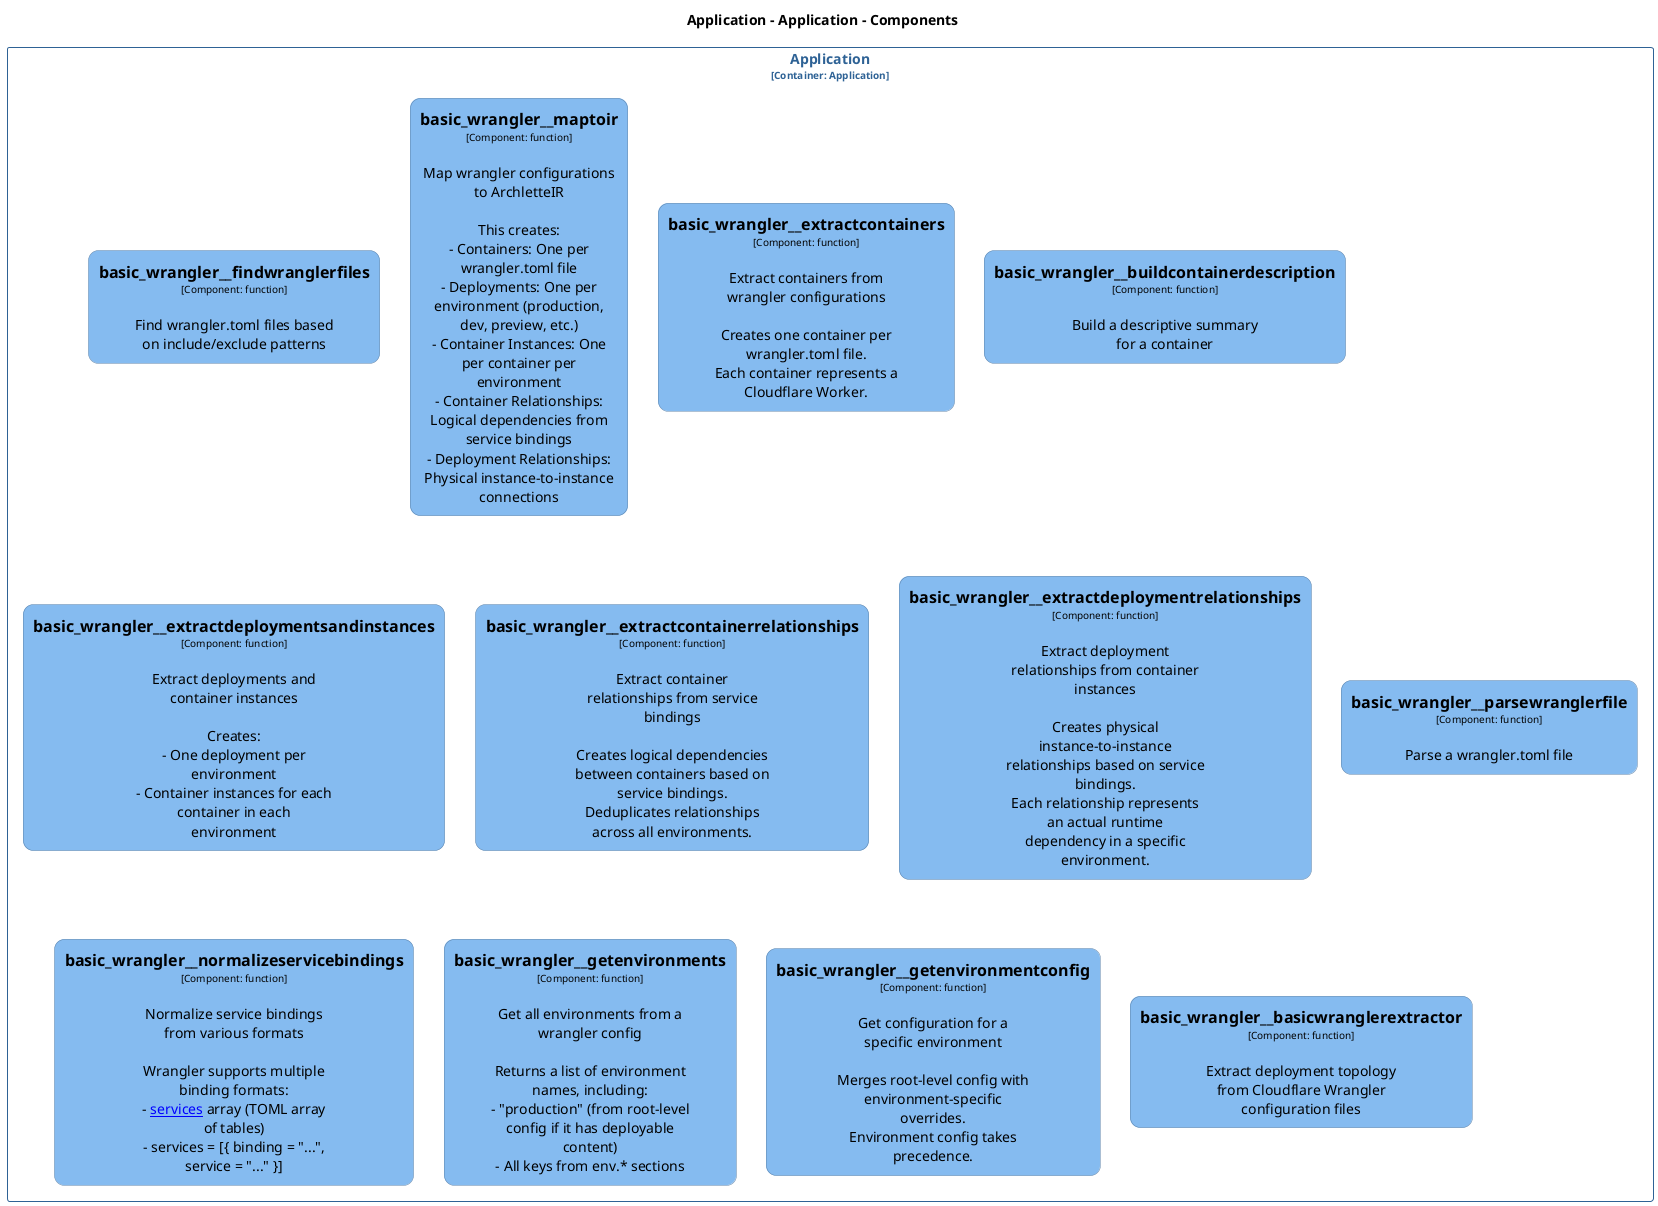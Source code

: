 @startuml
set separator none
title Application - Application - Components

top to bottom direction
skinparam ranksep 60
skinparam nodesep 30

skinparam {
  arrowFontSize 10
  defaultTextAlignment center
  wrapWidth 200
  maxMessageSize 100
  defaultFontName "Arial"
}

hide stereotype

skinparam rectangle<<Application.Application.basic_wrangler__basicwranglerextractor>> {
  BackgroundColor #85bbf0
  FontColor #000000
  BorderColor #5d82a8
  roundCorner 20
  shadowing false
}
skinparam rectangle<<Application.Application.basic_wrangler__buildcontainerdescription>> {
  BackgroundColor #85bbf0
  FontColor #000000
  BorderColor #5d82a8
  roundCorner 20
  shadowing false
}
skinparam rectangle<<Application.Application.basic_wrangler__extractcontainerrelationships>> {
  BackgroundColor #85bbf0
  FontColor #000000
  BorderColor #5d82a8
  roundCorner 20
  shadowing false
}
skinparam rectangle<<Application.Application.basic_wrangler__extractcontainers>> {
  BackgroundColor #85bbf0
  FontColor #000000
  BorderColor #5d82a8
  roundCorner 20
  shadowing false
}
skinparam rectangle<<Application.Application.basic_wrangler__extractdeploymentrelationships>> {
  BackgroundColor #85bbf0
  FontColor #000000
  BorderColor #5d82a8
  roundCorner 20
  shadowing false
}
skinparam rectangle<<Application.Application.basic_wrangler__extractdeploymentsandinstances>> {
  BackgroundColor #85bbf0
  FontColor #000000
  BorderColor #5d82a8
  roundCorner 20
  shadowing false
}
skinparam rectangle<<Application.Application.basic_wrangler__findwranglerfiles>> {
  BackgroundColor #85bbf0
  FontColor #000000
  BorderColor #5d82a8
  roundCorner 20
  shadowing false
}
skinparam rectangle<<Application.Application.basic_wrangler__getenvironmentconfig>> {
  BackgroundColor #85bbf0
  FontColor #000000
  BorderColor #5d82a8
  roundCorner 20
  shadowing false
}
skinparam rectangle<<Application.Application.basic_wrangler__getenvironments>> {
  BackgroundColor #85bbf0
  FontColor #000000
  BorderColor #5d82a8
  roundCorner 20
  shadowing false
}
skinparam rectangle<<Application.Application.basic_wrangler__maptoir>> {
  BackgroundColor #85bbf0
  FontColor #000000
  BorderColor #5d82a8
  roundCorner 20
  shadowing false
}
skinparam rectangle<<Application.Application.basic_wrangler__normalizeservicebindings>> {
  BackgroundColor #85bbf0
  FontColor #000000
  BorderColor #5d82a8
  roundCorner 20
  shadowing false
}
skinparam rectangle<<Application.Application.basic_wrangler__parsewranglerfile>> {
  BackgroundColor #85bbf0
  FontColor #000000
  BorderColor #5d82a8
  roundCorner 20
  shadowing false
}
skinparam rectangle<<Application.Application>> {
  BorderColor #2e6295
  FontColor #2e6295
  shadowing false
}

rectangle "Application\n<size:10>[Container: Application]</size>" <<Application.Application>> {
  rectangle "==basic_wrangler__findwranglerfiles\n<size:10>[Component: function]</size>\n\nFind wrangler.toml files based on include/exclude patterns" <<Application.Application.basic_wrangler__findwranglerfiles>> as Application.Application.basic_wrangler__findwranglerfiles
  rectangle "==basic_wrangler__maptoir\n<size:10>[Component: function]</size>\n\nMap wrangler configurations to ArchletteIR\n\nThis creates:\n- Containers: One per wrangler.toml file\n- Deployments: One per environment (production, dev, preview, etc.)\n- Container Instances: One per container per environment\n- Container Relationships: Logical dependencies from service bindings\n- Deployment Relationships: Physical instance-to-instance connections" <<Application.Application.basic_wrangler__maptoir>> as Application.Application.basic_wrangler__maptoir
  rectangle "==basic_wrangler__extractcontainers\n<size:10>[Component: function]</size>\n\nExtract containers from wrangler configurations\n\nCreates one container per wrangler.toml file.\nEach container represents a Cloudflare Worker." <<Application.Application.basic_wrangler__extractcontainers>> as Application.Application.basic_wrangler__extractcontainers
  rectangle "==basic_wrangler__buildcontainerdescription\n<size:10>[Component: function]</size>\n\nBuild a descriptive summary for a container" <<Application.Application.basic_wrangler__buildcontainerdescription>> as Application.Application.basic_wrangler__buildcontainerdescription
  rectangle "==basic_wrangler__extractdeploymentsandinstances\n<size:10>[Component: function]</size>\n\nExtract deployments and container instances\n\nCreates:\n- One deployment per environment\n- Container instances for each container in each environment" <<Application.Application.basic_wrangler__extractdeploymentsandinstances>> as Application.Application.basic_wrangler__extractdeploymentsandinstances
  rectangle "==basic_wrangler__extractcontainerrelationships\n<size:10>[Component: function]</size>\n\nExtract container relationships from service bindings\n\nCreates logical dependencies between containers based on service bindings.\nDeduplicates relationships across all environments." <<Application.Application.basic_wrangler__extractcontainerrelationships>> as Application.Application.basic_wrangler__extractcontainerrelationships
  rectangle "==basic_wrangler__extractdeploymentrelationships\n<size:10>[Component: function]</size>\n\nExtract deployment relationships from container instances\n\nCreates physical instance-to-instance relationships based on service bindings.\nEach relationship represents an actual runtime dependency in a specific environment." <<Application.Application.basic_wrangler__extractdeploymentrelationships>> as Application.Application.basic_wrangler__extractdeploymentrelationships
  rectangle "==basic_wrangler__parsewranglerfile\n<size:10>[Component: function]</size>\n\nParse a wrangler.toml file" <<Application.Application.basic_wrangler__parsewranglerfile>> as Application.Application.basic_wrangler__parsewranglerfile
  rectangle "==basic_wrangler__normalizeservicebindings\n<size:10>[Component: function]</size>\n\nNormalize service bindings from various formats\n\nWrangler supports multiple binding formats:\n- [[services]] array (TOML array of tables)\n- services = [{ binding = "...", service = "..." }]" <<Application.Application.basic_wrangler__normalizeservicebindings>> as Application.Application.basic_wrangler__normalizeservicebindings
  rectangle "==basic_wrangler__getenvironments\n<size:10>[Component: function]</size>\n\nGet all environments from a wrangler config\n\nReturns a list of environment names, including:\n- "production" (from root-level config if it has deployable content)\n- All keys from env.* sections" <<Application.Application.basic_wrangler__getenvironments>> as Application.Application.basic_wrangler__getenvironments
  rectangle "==basic_wrangler__getenvironmentconfig\n<size:10>[Component: function]</size>\n\nGet configuration for a specific environment\n\nMerges root-level config with environment-specific overrides.\nEnvironment config takes precedence." <<Application.Application.basic_wrangler__getenvironmentconfig>> as Application.Application.basic_wrangler__getenvironmentconfig
  rectangle "==basic_wrangler__basicwranglerextractor\n<size:10>[Component: function]</size>\n\nExtract deployment topology from Cloudflare Wrangler configuration files" <<Application.Application.basic_wrangler__basicwranglerextractor>> as Application.Application.basic_wrangler__basicwranglerextractor
}

@enduml